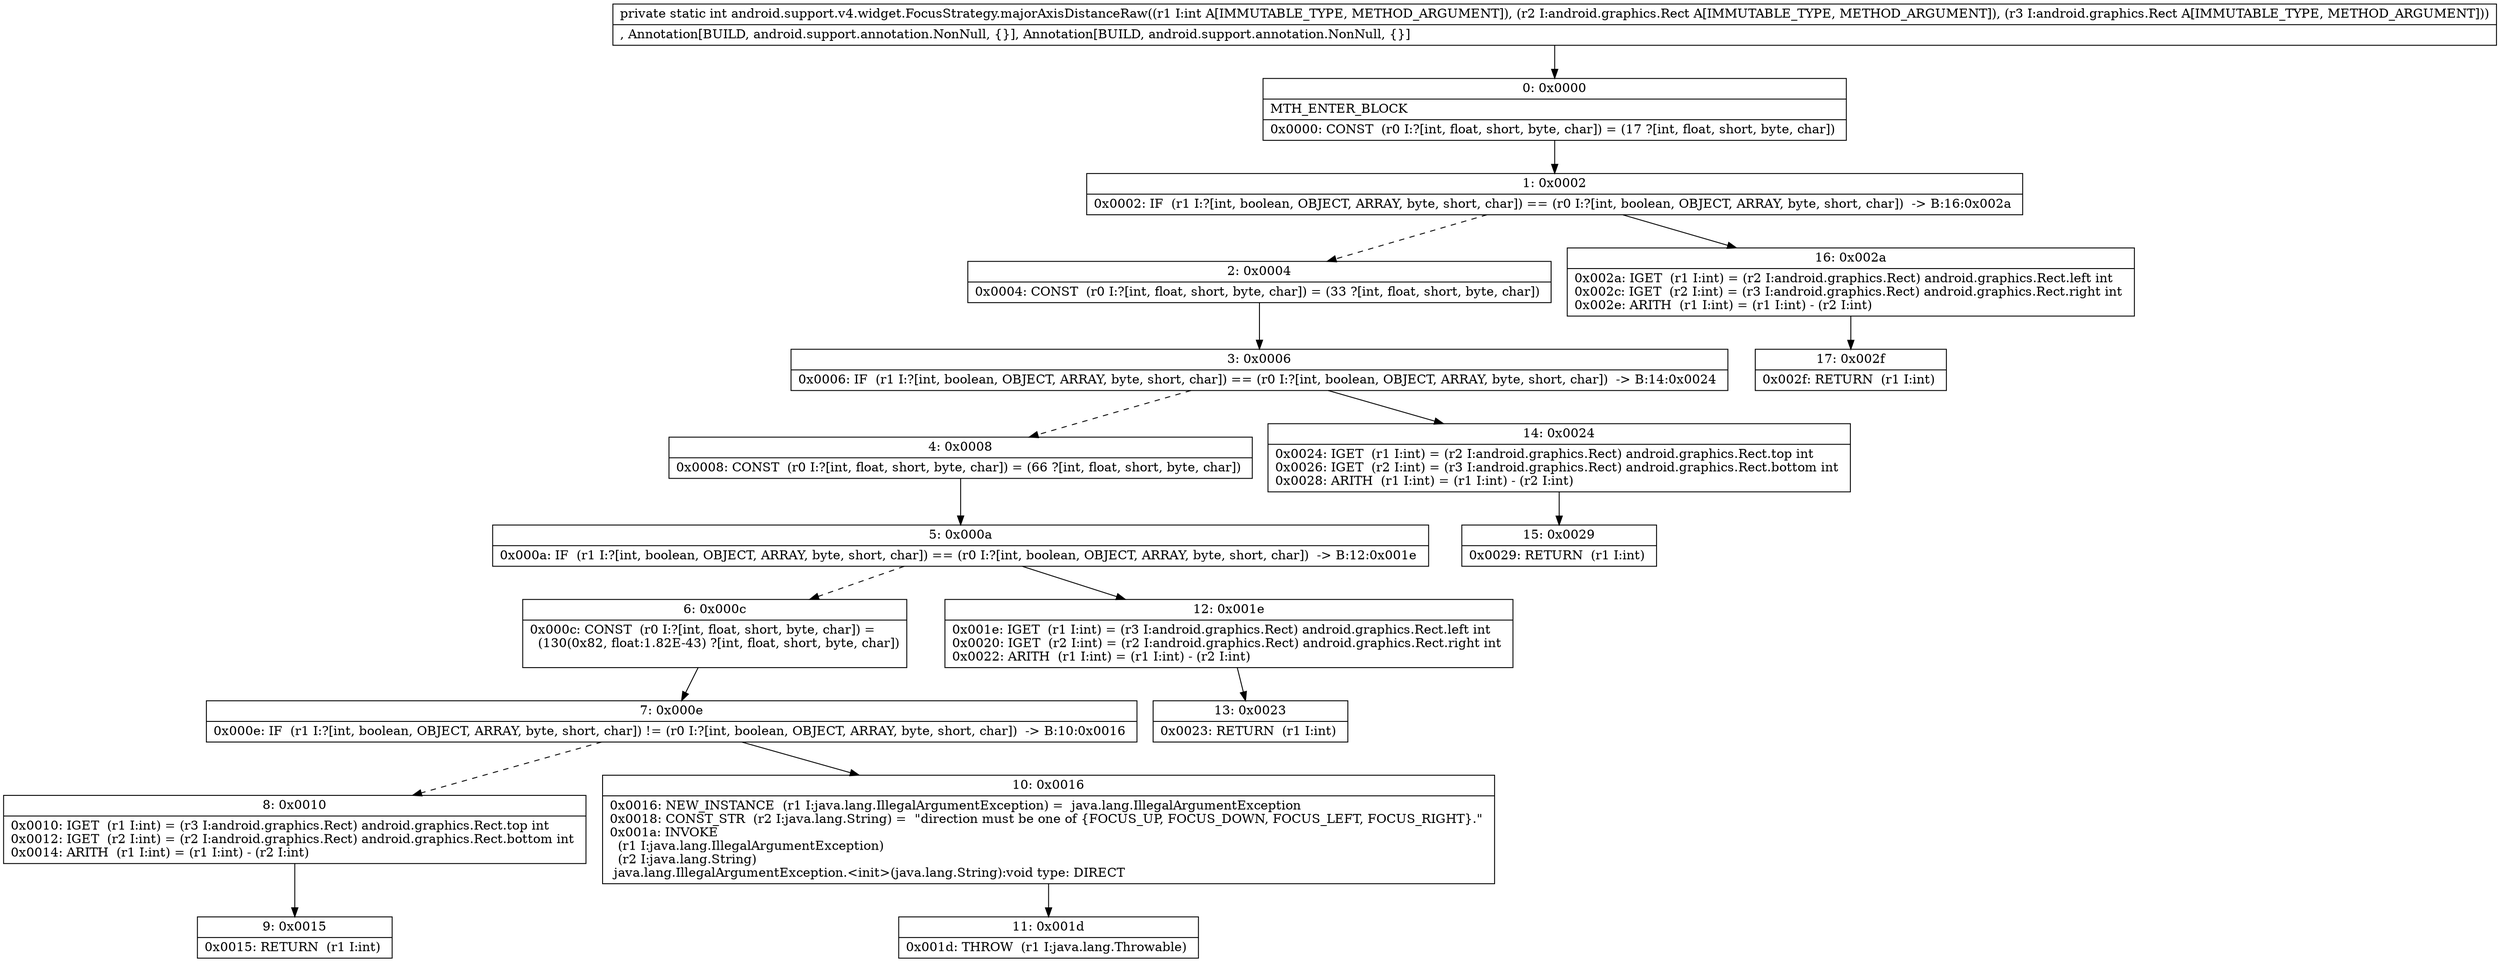digraph "CFG forandroid.support.v4.widget.FocusStrategy.majorAxisDistanceRaw(ILandroid\/graphics\/Rect;Landroid\/graphics\/Rect;)I" {
Node_0 [shape=record,label="{0\:\ 0x0000|MTH_ENTER_BLOCK\l|0x0000: CONST  (r0 I:?[int, float, short, byte, char]) = (17 ?[int, float, short, byte, char]) \l}"];
Node_1 [shape=record,label="{1\:\ 0x0002|0x0002: IF  (r1 I:?[int, boolean, OBJECT, ARRAY, byte, short, char]) == (r0 I:?[int, boolean, OBJECT, ARRAY, byte, short, char])  \-\> B:16:0x002a \l}"];
Node_2 [shape=record,label="{2\:\ 0x0004|0x0004: CONST  (r0 I:?[int, float, short, byte, char]) = (33 ?[int, float, short, byte, char]) \l}"];
Node_3 [shape=record,label="{3\:\ 0x0006|0x0006: IF  (r1 I:?[int, boolean, OBJECT, ARRAY, byte, short, char]) == (r0 I:?[int, boolean, OBJECT, ARRAY, byte, short, char])  \-\> B:14:0x0024 \l}"];
Node_4 [shape=record,label="{4\:\ 0x0008|0x0008: CONST  (r0 I:?[int, float, short, byte, char]) = (66 ?[int, float, short, byte, char]) \l}"];
Node_5 [shape=record,label="{5\:\ 0x000a|0x000a: IF  (r1 I:?[int, boolean, OBJECT, ARRAY, byte, short, char]) == (r0 I:?[int, boolean, OBJECT, ARRAY, byte, short, char])  \-\> B:12:0x001e \l}"];
Node_6 [shape=record,label="{6\:\ 0x000c|0x000c: CONST  (r0 I:?[int, float, short, byte, char]) = \l  (130(0x82, float:1.82E\-43) ?[int, float, short, byte, char])\l \l}"];
Node_7 [shape=record,label="{7\:\ 0x000e|0x000e: IF  (r1 I:?[int, boolean, OBJECT, ARRAY, byte, short, char]) != (r0 I:?[int, boolean, OBJECT, ARRAY, byte, short, char])  \-\> B:10:0x0016 \l}"];
Node_8 [shape=record,label="{8\:\ 0x0010|0x0010: IGET  (r1 I:int) = (r3 I:android.graphics.Rect) android.graphics.Rect.top int \l0x0012: IGET  (r2 I:int) = (r2 I:android.graphics.Rect) android.graphics.Rect.bottom int \l0x0014: ARITH  (r1 I:int) = (r1 I:int) \- (r2 I:int) \l}"];
Node_9 [shape=record,label="{9\:\ 0x0015|0x0015: RETURN  (r1 I:int) \l}"];
Node_10 [shape=record,label="{10\:\ 0x0016|0x0016: NEW_INSTANCE  (r1 I:java.lang.IllegalArgumentException) =  java.lang.IllegalArgumentException \l0x0018: CONST_STR  (r2 I:java.lang.String) =  \"direction must be one of \{FOCUS_UP, FOCUS_DOWN, FOCUS_LEFT, FOCUS_RIGHT\}.\" \l0x001a: INVOKE  \l  (r1 I:java.lang.IllegalArgumentException)\l  (r2 I:java.lang.String)\l java.lang.IllegalArgumentException.\<init\>(java.lang.String):void type: DIRECT \l}"];
Node_11 [shape=record,label="{11\:\ 0x001d|0x001d: THROW  (r1 I:java.lang.Throwable) \l}"];
Node_12 [shape=record,label="{12\:\ 0x001e|0x001e: IGET  (r1 I:int) = (r3 I:android.graphics.Rect) android.graphics.Rect.left int \l0x0020: IGET  (r2 I:int) = (r2 I:android.graphics.Rect) android.graphics.Rect.right int \l0x0022: ARITH  (r1 I:int) = (r1 I:int) \- (r2 I:int) \l}"];
Node_13 [shape=record,label="{13\:\ 0x0023|0x0023: RETURN  (r1 I:int) \l}"];
Node_14 [shape=record,label="{14\:\ 0x0024|0x0024: IGET  (r1 I:int) = (r2 I:android.graphics.Rect) android.graphics.Rect.top int \l0x0026: IGET  (r2 I:int) = (r3 I:android.graphics.Rect) android.graphics.Rect.bottom int \l0x0028: ARITH  (r1 I:int) = (r1 I:int) \- (r2 I:int) \l}"];
Node_15 [shape=record,label="{15\:\ 0x0029|0x0029: RETURN  (r1 I:int) \l}"];
Node_16 [shape=record,label="{16\:\ 0x002a|0x002a: IGET  (r1 I:int) = (r2 I:android.graphics.Rect) android.graphics.Rect.left int \l0x002c: IGET  (r2 I:int) = (r3 I:android.graphics.Rect) android.graphics.Rect.right int \l0x002e: ARITH  (r1 I:int) = (r1 I:int) \- (r2 I:int) \l}"];
Node_17 [shape=record,label="{17\:\ 0x002f|0x002f: RETURN  (r1 I:int) \l}"];
MethodNode[shape=record,label="{private static int android.support.v4.widget.FocusStrategy.majorAxisDistanceRaw((r1 I:int A[IMMUTABLE_TYPE, METHOD_ARGUMENT]), (r2 I:android.graphics.Rect A[IMMUTABLE_TYPE, METHOD_ARGUMENT]), (r3 I:android.graphics.Rect A[IMMUTABLE_TYPE, METHOD_ARGUMENT]))  | , Annotation[BUILD, android.support.annotation.NonNull, \{\}], Annotation[BUILD, android.support.annotation.NonNull, \{\}]\l}"];
MethodNode -> Node_0;
Node_0 -> Node_1;
Node_1 -> Node_2[style=dashed];
Node_1 -> Node_16;
Node_2 -> Node_3;
Node_3 -> Node_4[style=dashed];
Node_3 -> Node_14;
Node_4 -> Node_5;
Node_5 -> Node_6[style=dashed];
Node_5 -> Node_12;
Node_6 -> Node_7;
Node_7 -> Node_8[style=dashed];
Node_7 -> Node_10;
Node_8 -> Node_9;
Node_10 -> Node_11;
Node_12 -> Node_13;
Node_14 -> Node_15;
Node_16 -> Node_17;
}

